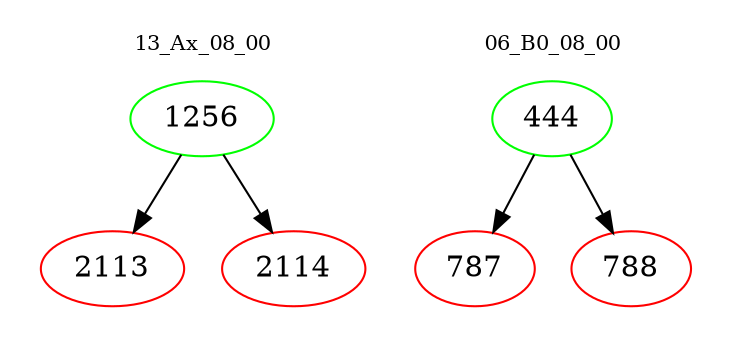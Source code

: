 digraph{
subgraph cluster_0 {
color = white
label = "13_Ax_08_00";
fontsize=10;
T0_1256 [label="1256", color="green"]
T0_1256 -> T0_2113 [color="black"]
T0_2113 [label="2113", color="red"]
T0_1256 -> T0_2114 [color="black"]
T0_2114 [label="2114", color="red"]
}
subgraph cluster_1 {
color = white
label = "06_B0_08_00";
fontsize=10;
T1_444 [label="444", color="green"]
T1_444 -> T1_787 [color="black"]
T1_787 [label="787", color="red"]
T1_444 -> T1_788 [color="black"]
T1_788 [label="788", color="red"]
}
}
